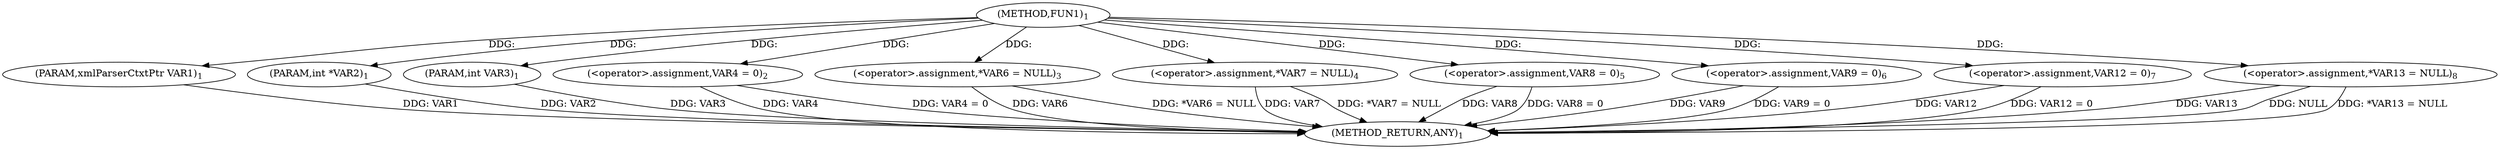 digraph "FUN1" {  
"8" [label = <(METHOD,FUN1)<SUB>1</SUB>> ]
"44" [label = <(METHOD_RETURN,ANY)<SUB>1</SUB>> ]
"9" [label = <(PARAM,xmlParserCtxtPtr VAR1)<SUB>1</SUB>> ]
"10" [label = <(PARAM,int *VAR2)<SUB>1</SUB>> ]
"11" [label = <(PARAM,int VAR3)<SUB>1</SUB>> ]
"14" [label = <(&lt;operator&gt;.assignment,VAR4 = 0)<SUB>2</SUB>> ]
"18" [label = <(&lt;operator&gt;.assignment,*VAR6 = NULL)<SUB>3</SUB>> ]
"22" [label = <(&lt;operator&gt;.assignment,*VAR7 = NULL)<SUB>4</SUB>> ]
"26" [label = <(&lt;operator&gt;.assignment,VAR8 = 0)<SUB>5</SUB>> ]
"30" [label = <(&lt;operator&gt;.assignment,VAR9 = 0)<SUB>6</SUB>> ]
"36" [label = <(&lt;operator&gt;.assignment,VAR12 = 0)<SUB>7</SUB>> ]
"40" [label = <(&lt;operator&gt;.assignment,*VAR13 = NULL)<SUB>8</SUB>> ]
  "9" -> "44"  [ label = "DDG: VAR1"] 
  "10" -> "44"  [ label = "DDG: VAR2"] 
  "11" -> "44"  [ label = "DDG: VAR3"] 
  "14" -> "44"  [ label = "DDG: VAR4"] 
  "14" -> "44"  [ label = "DDG: VAR4 = 0"] 
  "18" -> "44"  [ label = "DDG: VAR6"] 
  "18" -> "44"  [ label = "DDG: *VAR6 = NULL"] 
  "22" -> "44"  [ label = "DDG: VAR7"] 
  "22" -> "44"  [ label = "DDG: *VAR7 = NULL"] 
  "26" -> "44"  [ label = "DDG: VAR8"] 
  "26" -> "44"  [ label = "DDG: VAR8 = 0"] 
  "30" -> "44"  [ label = "DDG: VAR9"] 
  "30" -> "44"  [ label = "DDG: VAR9 = 0"] 
  "36" -> "44"  [ label = "DDG: VAR12"] 
  "36" -> "44"  [ label = "DDG: VAR12 = 0"] 
  "40" -> "44"  [ label = "DDG: VAR13"] 
  "40" -> "44"  [ label = "DDG: NULL"] 
  "40" -> "44"  [ label = "DDG: *VAR13 = NULL"] 
  "8" -> "9"  [ label = "DDG: "] 
  "8" -> "10"  [ label = "DDG: "] 
  "8" -> "11"  [ label = "DDG: "] 
  "8" -> "14"  [ label = "DDG: "] 
  "8" -> "18"  [ label = "DDG: "] 
  "8" -> "22"  [ label = "DDG: "] 
  "8" -> "26"  [ label = "DDG: "] 
  "8" -> "30"  [ label = "DDG: "] 
  "8" -> "36"  [ label = "DDG: "] 
  "8" -> "40"  [ label = "DDG: "] 
}
